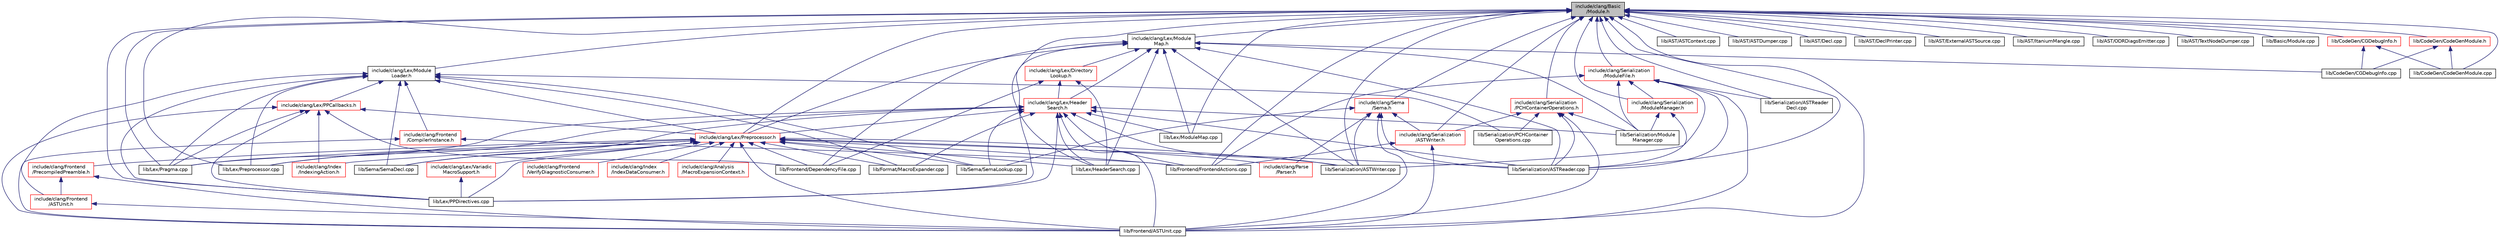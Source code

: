 digraph "include/clang/Basic/Module.h"
{
 // LATEX_PDF_SIZE
  bgcolor="transparent";
  edge [fontname="Helvetica",fontsize="10",labelfontname="Helvetica",labelfontsize="10"];
  node [fontname="Helvetica",fontsize="10",shape=record];
  Node1 [label="include/clang/Basic\l/Module.h",height=0.2,width=0.4,color="black", fillcolor="grey75", style="filled", fontcolor="black",tooltip=" "];
  Node1 -> Node2 [dir="back",color="midnightblue",fontsize="10",style="solid",fontname="Helvetica"];
  Node2 [label="include/clang/Lex/Module\lLoader.h",height=0.2,width=0.4,color="black",URL="$ModuleLoader_8h.html",tooltip=" "];
  Node2 -> Node3 [dir="back",color="midnightblue",fontsize="10",style="solid",fontname="Helvetica"];
  Node3 [label="include/clang/Frontend\l/ASTUnit.h",height=0.2,width=0.4,color="red",URL="$ASTUnit_8h.html",tooltip=" "];
  Node3 -> Node16 [dir="back",color="midnightblue",fontsize="10",style="solid",fontname="Helvetica"];
  Node16 [label="lib/Frontend/ASTUnit.cpp",height=0.2,width=0.4,color="black",URL="$ASTUnit_8cpp.html",tooltip=" "];
  Node2 -> Node63 [dir="back",color="midnightblue",fontsize="10",style="solid",fontname="Helvetica"];
  Node63 [label="include/clang/Frontend\l/CompilerInstance.h",height=0.2,width=0.4,color="red",URL="$CompilerInstance_8h.html",tooltip=" "];
  Node63 -> Node16 [dir="back",color="midnightblue",fontsize="10",style="solid",fontname="Helvetica"];
  Node63 -> Node18 [dir="back",color="midnightblue",fontsize="10",style="solid",fontname="Helvetica"];
  Node18 [label="lib/Frontend/FrontendActions.cpp",height=0.2,width=0.4,color="black",URL="$Frontend_2FrontendActions_8cpp.html",tooltip=" "];
  Node2 -> Node71 [dir="back",color="midnightblue",fontsize="10",style="solid",fontname="Helvetica"];
  Node71 [label="include/clang/Lex/PPCallbacks.h",height=0.2,width=0.4,color="red",URL="$PPCallbacks_8h.html",tooltip=" "];
  Node71 -> Node72 [dir="back",color="midnightblue",fontsize="10",style="solid",fontname="Helvetica"];
  Node72 [label="include/clang/Index\l/IndexingAction.h",height=0.2,width=0.4,color="red",URL="$IndexingAction_8h.html",tooltip=" "];
  Node71 -> Node100 [dir="back",color="midnightblue",fontsize="10",style="solid",fontname="Helvetica"];
  Node100 [label="include/clang/Lex/Preprocessor.h",height=0.2,width=0.4,color="red",URL="$Preprocessor_8h.html",tooltip=" "];
  Node100 -> Node101 [dir="back",color="midnightblue",fontsize="10",style="solid",fontname="Helvetica"];
  Node101 [label="include/clang/Analysis\l/MacroExpansionContext.h",height=0.2,width=0.4,color="red",URL="$MacroExpansionContext_8h.html",tooltip=" "];
  Node100 -> Node107 [dir="back",color="midnightblue",fontsize="10",style="solid",fontname="Helvetica"];
  Node107 [label="include/clang/Frontend\l/PrecompiledPreamble.h",height=0.2,width=0.4,color="red",URL="$PrecompiledPreamble_8h.html",tooltip=" "];
  Node107 -> Node3 [dir="back",color="midnightblue",fontsize="10",style="solid",fontname="Helvetica"];
  Node107 -> Node16 [dir="back",color="midnightblue",fontsize="10",style="solid",fontname="Helvetica"];
  Node100 -> Node108 [dir="back",color="midnightblue",fontsize="10",style="solid",fontname="Helvetica"];
  Node108 [label="include/clang/Frontend\l/VerifyDiagnosticConsumer.h",height=0.2,width=0.4,color="red",URL="$VerifyDiagnosticConsumer_8h.html",tooltip=" "];
  Node100 -> Node110 [dir="back",color="midnightblue",fontsize="10",style="solid",fontname="Helvetica"];
  Node110 [label="include/clang/Index\l/IndexDataConsumer.h",height=0.2,width=0.4,color="red",URL="$IndexDataConsumer_8h.html",tooltip=" "];
  Node100 -> Node72 [dir="back",color="midnightblue",fontsize="10",style="solid",fontname="Helvetica"];
  Node100 -> Node111 [dir="back",color="midnightblue",fontsize="10",style="solid",fontname="Helvetica"];
  Node111 [label="include/clang/Lex/Variadic\lMacroSupport.h",height=0.2,width=0.4,color="red",URL="$VariadicMacroSupport_8h.html",tooltip=" "];
  Node111 -> Node112 [dir="back",color="midnightblue",fontsize="10",style="solid",fontname="Helvetica"];
  Node112 [label="lib/Lex/PPDirectives.cpp",height=0.2,width=0.4,color="black",URL="$PPDirectives_8cpp.html",tooltip=" "];
  Node100 -> Node114 [dir="back",color="midnightblue",fontsize="10",style="solid",fontname="Helvetica"];
  Node114 [label="include/clang/Parse\l/Parser.h",height=0.2,width=0.4,color="red",URL="$Parse_2Parser_8h.html",tooltip=" "];
  Node100 -> Node311 [dir="back",color="midnightblue",fontsize="10",style="solid",fontname="Helvetica"];
  Node311 [label="lib/Format/MacroExpander.cpp",height=0.2,width=0.4,color="black",URL="$MacroExpander_8cpp.html",tooltip=" "];
  Node100 -> Node16 [dir="back",color="midnightblue",fontsize="10",style="solid",fontname="Helvetica"];
  Node100 -> Node91 [dir="back",color="midnightblue",fontsize="10",style="solid",fontname="Helvetica"];
  Node91 [label="lib/Frontend/DependencyFile.cpp",height=0.2,width=0.4,color="black",URL="$DependencyFile_8cpp.html",tooltip=" "];
  Node100 -> Node18 [dir="back",color="midnightblue",fontsize="10",style="solid",fontname="Helvetica"];
  Node100 -> Node319 [dir="back",color="midnightblue",fontsize="10",style="solid",fontname="Helvetica"];
  Node319 [label="lib/Lex/HeaderSearch.cpp",height=0.2,width=0.4,color="black",URL="$HeaderSearch_8cpp.html",tooltip=" "];
  Node100 -> Node112 [dir="back",color="midnightblue",fontsize="10",style="solid",fontname="Helvetica"];
  Node100 -> Node328 [dir="back",color="midnightblue",fontsize="10",style="solid",fontname="Helvetica"];
  Node328 [label="lib/Lex/Pragma.cpp",height=0.2,width=0.4,color="black",URL="$Pragma_8cpp.html",tooltip=" "];
  Node100 -> Node99 [dir="back",color="midnightblue",fontsize="10",style="solid",fontname="Helvetica"];
  Node99 [label="lib/Lex/Preprocessor.cpp",height=0.2,width=0.4,color="black",URL="$Preprocessor_8cpp.html",tooltip=" "];
  Node100 -> Node352 [dir="back",color="midnightblue",fontsize="10",style="solid",fontname="Helvetica"];
  Node352 [label="lib/Sema/SemaDecl.cpp",height=0.2,width=0.4,color="black",URL="$SemaDecl_8cpp.html",tooltip=" "];
  Node100 -> Node358 [dir="back",color="midnightblue",fontsize="10",style="solid",fontname="Helvetica"];
  Node358 [label="lib/Sema/SemaLookup.cpp",height=0.2,width=0.4,color="black",URL="$SemaLookup_8cpp.html",tooltip=" "];
  Node100 -> Node84 [dir="back",color="midnightblue",fontsize="10",style="solid",fontname="Helvetica"];
  Node84 [label="lib/Serialization/ASTReader.cpp",height=0.2,width=0.4,color="black",URL="$ASTReader_8cpp.html",tooltip=" "];
  Node100 -> Node95 [dir="back",color="midnightblue",fontsize="10",style="solid",fontname="Helvetica"];
  Node95 [label="lib/Serialization/ASTWriter.cpp",height=0.2,width=0.4,color="black",URL="$ASTWriter_8cpp.html",tooltip=" "];
  Node71 -> Node16 [dir="back",color="midnightblue",fontsize="10",style="solid",fontname="Helvetica"];
  Node71 -> Node91 [dir="back",color="midnightblue",fontsize="10",style="solid",fontname="Helvetica"];
  Node71 -> Node112 [dir="back",color="midnightblue",fontsize="10",style="solid",fontname="Helvetica"];
  Node71 -> Node328 [dir="back",color="midnightblue",fontsize="10",style="solid",fontname="Helvetica"];
  Node2 -> Node100 [dir="back",color="midnightblue",fontsize="10",style="solid",fontname="Helvetica"];
  Node2 -> Node311 [dir="back",color="midnightblue",fontsize="10",style="solid",fontname="Helvetica"];
  Node2 -> Node112 [dir="back",color="midnightblue",fontsize="10",style="solid",fontname="Helvetica"];
  Node2 -> Node328 [dir="back",color="midnightblue",fontsize="10",style="solid",fontname="Helvetica"];
  Node2 -> Node99 [dir="back",color="midnightblue",fontsize="10",style="solid",fontname="Helvetica"];
  Node2 -> Node352 [dir="back",color="midnightblue",fontsize="10",style="solid",fontname="Helvetica"];
  Node2 -> Node358 [dir="back",color="midnightblue",fontsize="10",style="solid",fontname="Helvetica"];
  Node2 -> Node371 [dir="back",color="midnightblue",fontsize="10",style="solid",fontname="Helvetica"];
  Node371 [label="lib/Serialization/PCHContainer\lOperations.cpp",height=0.2,width=0.4,color="black",URL="$PCHContainerOperations_8cpp.html",tooltip=" "];
  Node1 -> Node372 [dir="back",color="midnightblue",fontsize="10",style="solid",fontname="Helvetica"];
  Node372 [label="include/clang/Lex/Module\lMap.h",height=0.2,width=0.4,color="black",URL="$ModuleMap_8h.html",tooltip=" "];
  Node372 -> Node373 [dir="back",color="midnightblue",fontsize="10",style="solid",fontname="Helvetica"];
  Node373 [label="include/clang/Lex/Directory\lLookup.h",height=0.2,width=0.4,color="red",URL="$DirectoryLookup_8h.html",tooltip=" "];
  Node373 -> Node374 [dir="back",color="midnightblue",fontsize="10",style="solid",fontname="Helvetica"];
  Node374 [label="include/clang/Lex/Header\lSearch.h",height=0.2,width=0.4,color="red",URL="$HeaderSearch_8h.html",tooltip=" "];
  Node374 -> Node100 [dir="back",color="midnightblue",fontsize="10",style="solid",fontname="Helvetica"];
  Node374 -> Node311 [dir="back",color="midnightblue",fontsize="10",style="solid",fontname="Helvetica"];
  Node374 -> Node16 [dir="back",color="midnightblue",fontsize="10",style="solid",fontname="Helvetica"];
  Node374 -> Node18 [dir="back",color="midnightblue",fontsize="10",style="solid",fontname="Helvetica"];
  Node374 -> Node319 [dir="back",color="midnightblue",fontsize="10",style="solid",fontname="Helvetica"];
  Node374 -> Node376 [dir="back",color="midnightblue",fontsize="10",style="solid",fontname="Helvetica"];
  Node376 [label="lib/Lex/ModuleMap.cpp",height=0.2,width=0.4,color="black",URL="$ModuleMap_8cpp.html",tooltip=" "];
  Node374 -> Node112 [dir="back",color="midnightblue",fontsize="10",style="solid",fontname="Helvetica"];
  Node374 -> Node328 [dir="back",color="midnightblue",fontsize="10",style="solid",fontname="Helvetica"];
  Node374 -> Node99 [dir="back",color="midnightblue",fontsize="10",style="solid",fontname="Helvetica"];
  Node374 -> Node352 [dir="back",color="midnightblue",fontsize="10",style="solid",fontname="Helvetica"];
  Node374 -> Node358 [dir="back",color="midnightblue",fontsize="10",style="solid",fontname="Helvetica"];
  Node374 -> Node84 [dir="back",color="midnightblue",fontsize="10",style="solid",fontname="Helvetica"];
  Node374 -> Node95 [dir="back",color="midnightblue",fontsize="10",style="solid",fontname="Helvetica"];
  Node374 -> Node378 [dir="back",color="midnightblue",fontsize="10",style="solid",fontname="Helvetica"];
  Node378 [label="lib/Serialization/Module\lManager.cpp",height=0.2,width=0.4,color="black",URL="$ModuleManager_8cpp.html",tooltip=" "];
  Node373 -> Node91 [dir="back",color="midnightblue",fontsize="10",style="solid",fontname="Helvetica"];
  Node373 -> Node319 [dir="back",color="midnightblue",fontsize="10",style="solid",fontname="Helvetica"];
  Node372 -> Node374 [dir="back",color="midnightblue",fontsize="10",style="solid",fontname="Helvetica"];
  Node372 -> Node100 [dir="back",color="midnightblue",fontsize="10",style="solid",fontname="Helvetica"];
  Node372 -> Node380 [dir="back",color="midnightblue",fontsize="10",style="solid",fontname="Helvetica"];
  Node380 [label="lib/CodeGen/CGDebugInfo.cpp",height=0.2,width=0.4,color="black",URL="$CGDebugInfo_8cpp.html",tooltip=" "];
  Node372 -> Node91 [dir="back",color="midnightblue",fontsize="10",style="solid",fontname="Helvetica"];
  Node372 -> Node319 [dir="back",color="midnightblue",fontsize="10",style="solid",fontname="Helvetica"];
  Node372 -> Node376 [dir="back",color="midnightblue",fontsize="10",style="solid",fontname="Helvetica"];
  Node372 -> Node112 [dir="back",color="midnightblue",fontsize="10",style="solid",fontname="Helvetica"];
  Node372 -> Node84 [dir="back",color="midnightblue",fontsize="10",style="solid",fontname="Helvetica"];
  Node372 -> Node95 [dir="back",color="midnightblue",fontsize="10",style="solid",fontname="Helvetica"];
  Node372 -> Node378 [dir="back",color="midnightblue",fontsize="10",style="solid",fontname="Helvetica"];
  Node1 -> Node100 [dir="back",color="midnightblue",fontsize="10",style="solid",fontname="Helvetica"];
  Node1 -> Node381 [dir="back",color="midnightblue",fontsize="10",style="solid",fontname="Helvetica"];
  Node381 [label="include/clang/Sema\l/Sema.h",height=0.2,width=0.4,color="red",URL="$Sema_8h.html",tooltip=" "];
  Node381 -> Node114 [dir="back",color="midnightblue",fontsize="10",style="solid",fontname="Helvetica"];
  Node381 -> Node403 [dir="back",color="midnightblue",fontsize="10",style="solid",fontname="Helvetica"];
  Node403 [label="include/clang/Serialization\l/ASTWriter.h",height=0.2,width=0.4,color="red",URL="$ASTWriter_8h.html",tooltip=" "];
  Node403 -> Node16 [dir="back",color="midnightblue",fontsize="10",style="solid",fontname="Helvetica"];
  Node403 -> Node18 [dir="back",color="midnightblue",fontsize="10",style="solid",fontname="Helvetica"];
  Node381 -> Node16 [dir="back",color="midnightblue",fontsize="10",style="solid",fontname="Helvetica"];
  Node381 -> Node358 [dir="back",color="midnightblue",fontsize="10",style="solid",fontname="Helvetica"];
  Node381 -> Node84 [dir="back",color="midnightblue",fontsize="10",style="solid",fontname="Helvetica"];
  Node381 -> Node95 [dir="back",color="midnightblue",fontsize="10",style="solid",fontname="Helvetica"];
  Node1 -> Node403 [dir="back",color="midnightblue",fontsize="10",style="solid",fontname="Helvetica"];
  Node1 -> Node410 [dir="back",color="midnightblue",fontsize="10",style="solid",fontname="Helvetica"];
  Node410 [label="include/clang/Serialization\l/ModuleFile.h",height=0.2,width=0.4,color="red",URL="$ModuleFile_8h.html",tooltip=" "];
  Node410 -> Node411 [dir="back",color="midnightblue",fontsize="10",style="solid",fontname="Helvetica"];
  Node411 [label="include/clang/Serialization\l/ModuleManager.h",height=0.2,width=0.4,color="red",URL="$ModuleManager_8h.html",tooltip=" "];
  Node411 -> Node84 [dir="back",color="midnightblue",fontsize="10",style="solid",fontname="Helvetica"];
  Node411 -> Node378 [dir="back",color="midnightblue",fontsize="10",style="solid",fontname="Helvetica"];
  Node410 -> Node16 [dir="back",color="midnightblue",fontsize="10",style="solid",fontname="Helvetica"];
  Node410 -> Node18 [dir="back",color="midnightblue",fontsize="10",style="solid",fontname="Helvetica"];
  Node410 -> Node84 [dir="back",color="midnightblue",fontsize="10",style="solid",fontname="Helvetica"];
  Node410 -> Node85 [dir="back",color="midnightblue",fontsize="10",style="solid",fontname="Helvetica"];
  Node85 [label="lib/Serialization/ASTReader\lDecl.cpp",height=0.2,width=0.4,color="black",URL="$ASTReaderDecl_8cpp.html",tooltip=" "];
  Node410 -> Node95 [dir="back",color="midnightblue",fontsize="10",style="solid",fontname="Helvetica"];
  Node410 -> Node378 [dir="back",color="midnightblue",fontsize="10",style="solid",fontname="Helvetica"];
  Node1 -> Node411 [dir="back",color="midnightblue",fontsize="10",style="solid",fontname="Helvetica"];
  Node1 -> Node413 [dir="back",color="midnightblue",fontsize="10",style="solid",fontname="Helvetica"];
  Node413 [label="include/clang/Serialization\l/PCHContainerOperations.h",height=0.2,width=0.4,color="red",URL="$Serialization_2PCHContainerOperations_8h.html",tooltip=" "];
  Node413 -> Node403 [dir="back",color="midnightblue",fontsize="10",style="solid",fontname="Helvetica"];
  Node413 -> Node16 [dir="back",color="midnightblue",fontsize="10",style="solid",fontname="Helvetica"];
  Node413 -> Node84 [dir="back",color="midnightblue",fontsize="10",style="solid",fontname="Helvetica"];
  Node413 -> Node378 [dir="back",color="midnightblue",fontsize="10",style="solid",fontname="Helvetica"];
  Node413 -> Node371 [dir="back",color="midnightblue",fontsize="10",style="solid",fontname="Helvetica"];
  Node1 -> Node416 [dir="back",color="midnightblue",fontsize="10",style="solid",fontname="Helvetica"];
  Node416 [label="lib/AST/ASTContext.cpp",height=0.2,width=0.4,color="black",URL="$ASTContext_8cpp.html",tooltip=" "];
  Node1 -> Node417 [dir="back",color="midnightblue",fontsize="10",style="solid",fontname="Helvetica"];
  Node417 [label="lib/AST/ASTDumper.cpp",height=0.2,width=0.4,color="black",URL="$ASTDumper_8cpp.html",tooltip=" "];
  Node1 -> Node418 [dir="back",color="midnightblue",fontsize="10",style="solid",fontname="Helvetica"];
  Node418 [label="lib/AST/Decl.cpp",height=0.2,width=0.4,color="black",URL="$Decl_8cpp.html",tooltip=" "];
  Node1 -> Node419 [dir="back",color="midnightblue",fontsize="10",style="solid",fontname="Helvetica"];
  Node419 [label="lib/AST/DeclPrinter.cpp",height=0.2,width=0.4,color="black",URL="$DeclPrinter_8cpp.html",tooltip=" "];
  Node1 -> Node420 [dir="back",color="midnightblue",fontsize="10",style="solid",fontname="Helvetica"];
  Node420 [label="lib/AST/ExternalASTSource.cpp",height=0.2,width=0.4,color="black",URL="$ExternalASTSource_8cpp.html",tooltip=" "];
  Node1 -> Node421 [dir="back",color="midnightblue",fontsize="10",style="solid",fontname="Helvetica"];
  Node421 [label="lib/AST/ItaniumMangle.cpp",height=0.2,width=0.4,color="black",URL="$ItaniumMangle_8cpp.html",tooltip=" "];
  Node1 -> Node422 [dir="back",color="midnightblue",fontsize="10",style="solid",fontname="Helvetica"];
  Node422 [label="lib/AST/ODRDiagsEmitter.cpp",height=0.2,width=0.4,color="black",URL="$ODRDiagsEmitter_8cpp.html",tooltip=" "];
  Node1 -> Node423 [dir="back",color="midnightblue",fontsize="10",style="solid",fontname="Helvetica"];
  Node423 [label="lib/AST/TextNodeDumper.cpp",height=0.2,width=0.4,color="black",URL="$TextNodeDumper_8cpp.html",tooltip=" "];
  Node1 -> Node424 [dir="back",color="midnightblue",fontsize="10",style="solid",fontname="Helvetica"];
  Node424 [label="lib/Basic/Module.cpp",height=0.2,width=0.4,color="black",URL="$Module_8cpp.html",tooltip=" "];
  Node1 -> Node425 [dir="back",color="midnightblue",fontsize="10",style="solid",fontname="Helvetica"];
  Node425 [label="lib/CodeGen/CGDebugInfo.h",height=0.2,width=0.4,color="red",URL="$CGDebugInfo_8h.html",tooltip=" "];
  Node425 -> Node380 [dir="back",color="midnightblue",fontsize="10",style="solid",fontname="Helvetica"];
  Node425 -> Node307 [dir="back",color="midnightblue",fontsize="10",style="solid",fontname="Helvetica"];
  Node307 [label="lib/CodeGen/CodeGenModule.cpp",height=0.2,width=0.4,color="black",URL="$CodeGenModule_8cpp.html",tooltip=" "];
  Node1 -> Node472 [dir="back",color="midnightblue",fontsize="10",style="solid",fontname="Helvetica"];
  Node472 [label="lib/CodeGen/CodeGenModule.h",height=0.2,width=0.4,color="red",URL="$CodeGenModule_8h.html",tooltip=" "];
  Node472 -> Node380 [dir="back",color="midnightblue",fontsize="10",style="solid",fontname="Helvetica"];
  Node472 -> Node307 [dir="back",color="midnightblue",fontsize="10",style="solid",fontname="Helvetica"];
  Node1 -> Node307 [dir="back",color="midnightblue",fontsize="10",style="solid",fontname="Helvetica"];
  Node1 -> Node16 [dir="back",color="midnightblue",fontsize="10",style="solid",fontname="Helvetica"];
  Node1 -> Node18 [dir="back",color="midnightblue",fontsize="10",style="solid",fontname="Helvetica"];
  Node1 -> Node319 [dir="back",color="midnightblue",fontsize="10",style="solid",fontname="Helvetica"];
  Node1 -> Node376 [dir="back",color="midnightblue",fontsize="10",style="solid",fontname="Helvetica"];
  Node1 -> Node112 [dir="back",color="midnightblue",fontsize="10",style="solid",fontname="Helvetica"];
  Node1 -> Node328 [dir="back",color="midnightblue",fontsize="10",style="solid",fontname="Helvetica"];
  Node1 -> Node99 [dir="back",color="midnightblue",fontsize="10",style="solid",fontname="Helvetica"];
  Node1 -> Node84 [dir="back",color="midnightblue",fontsize="10",style="solid",fontname="Helvetica"];
  Node1 -> Node85 [dir="back",color="midnightblue",fontsize="10",style="solid",fontname="Helvetica"];
  Node1 -> Node95 [dir="back",color="midnightblue",fontsize="10",style="solid",fontname="Helvetica"];
}
